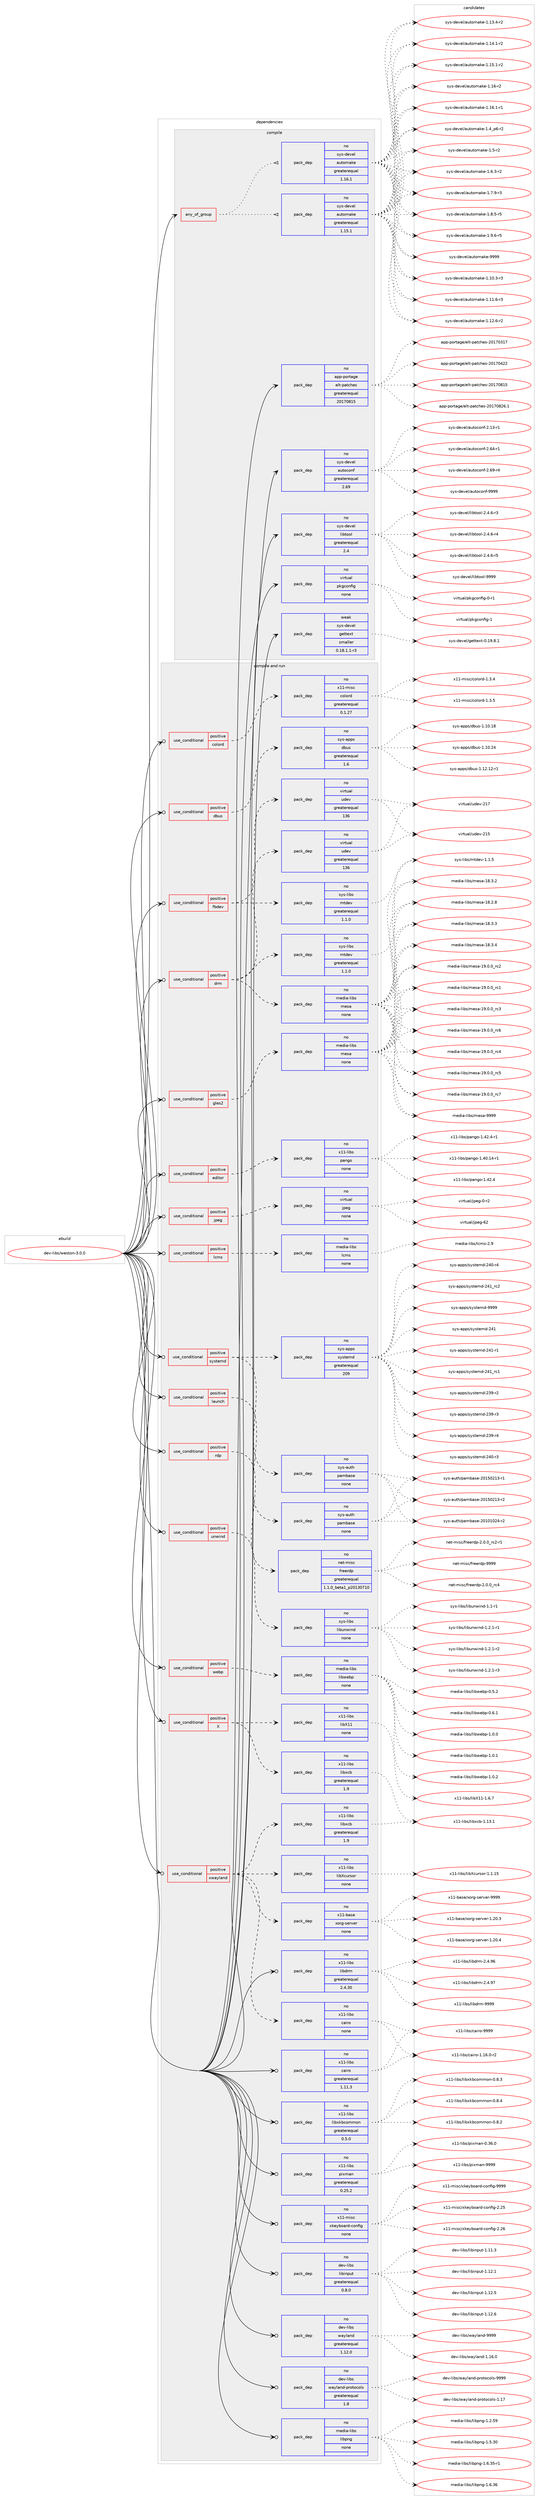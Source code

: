 digraph prolog {

# *************
# Graph options
# *************

newrank=true;
concentrate=true;
compound=true;
graph [rankdir=LR,fontname=Helvetica,fontsize=10,ranksep=1.5];#, ranksep=2.5, nodesep=0.2];
edge  [arrowhead=vee];
node  [fontname=Helvetica,fontsize=10];

# **********
# The ebuild
# **********

subgraph cluster_leftcol {
color=gray;
rank=same;
label=<<i>ebuild</i>>;
id [label="dev-libs/weston-3.0.0", color=red, width=4, href="../dev-libs/weston-3.0.0.svg"];
}

# ****************
# The dependencies
# ****************

subgraph cluster_midcol {
color=gray;
label=<<i>dependencies</i>>;
subgraph cluster_compile {
fillcolor="#eeeeee";
style=filled;
label=<<i>compile</i>>;
subgraph any22429 {
dependency1372504 [label=<<TABLE BORDER="0" CELLBORDER="1" CELLSPACING="0" CELLPADDING="4"><TR><TD CELLPADDING="10">any_of_group</TD></TR></TABLE>>, shape=none, color=red];subgraph pack982477 {
dependency1372505 [label=<<TABLE BORDER="0" CELLBORDER="1" CELLSPACING="0" CELLPADDING="4" WIDTH="220"><TR><TD ROWSPAN="6" CELLPADDING="30">pack_dep</TD></TR><TR><TD WIDTH="110">no</TD></TR><TR><TD>sys-devel</TD></TR><TR><TD>automake</TD></TR><TR><TD>greaterequal</TD></TR><TR><TD>1.16.1</TD></TR></TABLE>>, shape=none, color=blue];
}
dependency1372504:e -> dependency1372505:w [weight=20,style="dotted",arrowhead="oinv"];
subgraph pack982478 {
dependency1372506 [label=<<TABLE BORDER="0" CELLBORDER="1" CELLSPACING="0" CELLPADDING="4" WIDTH="220"><TR><TD ROWSPAN="6" CELLPADDING="30">pack_dep</TD></TR><TR><TD WIDTH="110">no</TD></TR><TR><TD>sys-devel</TD></TR><TR><TD>automake</TD></TR><TR><TD>greaterequal</TD></TR><TR><TD>1.15.1</TD></TR></TABLE>>, shape=none, color=blue];
}
dependency1372504:e -> dependency1372506:w [weight=20,style="dotted",arrowhead="oinv"];
}
id:e -> dependency1372504:w [weight=20,style="solid",arrowhead="vee"];
subgraph pack982479 {
dependency1372507 [label=<<TABLE BORDER="0" CELLBORDER="1" CELLSPACING="0" CELLPADDING="4" WIDTH="220"><TR><TD ROWSPAN="6" CELLPADDING="30">pack_dep</TD></TR><TR><TD WIDTH="110">no</TD></TR><TR><TD>app-portage</TD></TR><TR><TD>elt-patches</TD></TR><TR><TD>greaterequal</TD></TR><TR><TD>20170815</TD></TR></TABLE>>, shape=none, color=blue];
}
id:e -> dependency1372507:w [weight=20,style="solid",arrowhead="vee"];
subgraph pack982480 {
dependency1372508 [label=<<TABLE BORDER="0" CELLBORDER="1" CELLSPACING="0" CELLPADDING="4" WIDTH="220"><TR><TD ROWSPAN="6" CELLPADDING="30">pack_dep</TD></TR><TR><TD WIDTH="110">no</TD></TR><TR><TD>sys-devel</TD></TR><TR><TD>autoconf</TD></TR><TR><TD>greaterequal</TD></TR><TR><TD>2.69</TD></TR></TABLE>>, shape=none, color=blue];
}
id:e -> dependency1372508:w [weight=20,style="solid",arrowhead="vee"];
subgraph pack982481 {
dependency1372509 [label=<<TABLE BORDER="0" CELLBORDER="1" CELLSPACING="0" CELLPADDING="4" WIDTH="220"><TR><TD ROWSPAN="6" CELLPADDING="30">pack_dep</TD></TR><TR><TD WIDTH="110">no</TD></TR><TR><TD>sys-devel</TD></TR><TR><TD>libtool</TD></TR><TR><TD>greaterequal</TD></TR><TR><TD>2.4</TD></TR></TABLE>>, shape=none, color=blue];
}
id:e -> dependency1372509:w [weight=20,style="solid",arrowhead="vee"];
subgraph pack982482 {
dependency1372510 [label=<<TABLE BORDER="0" CELLBORDER="1" CELLSPACING="0" CELLPADDING="4" WIDTH="220"><TR><TD ROWSPAN="6" CELLPADDING="30">pack_dep</TD></TR><TR><TD WIDTH="110">no</TD></TR><TR><TD>virtual</TD></TR><TR><TD>pkgconfig</TD></TR><TR><TD>none</TD></TR><TR><TD></TD></TR></TABLE>>, shape=none, color=blue];
}
id:e -> dependency1372510:w [weight=20,style="solid",arrowhead="vee"];
subgraph pack982483 {
dependency1372511 [label=<<TABLE BORDER="0" CELLBORDER="1" CELLSPACING="0" CELLPADDING="4" WIDTH="220"><TR><TD ROWSPAN="6" CELLPADDING="30">pack_dep</TD></TR><TR><TD WIDTH="110">weak</TD></TR><TR><TD>sys-devel</TD></TR><TR><TD>gettext</TD></TR><TR><TD>smaller</TD></TR><TR><TD>0.18.1.1-r3</TD></TR></TABLE>>, shape=none, color=blue];
}
id:e -> dependency1372511:w [weight=20,style="solid",arrowhead="vee"];
}
subgraph cluster_compileandrun {
fillcolor="#eeeeee";
style=filled;
label=<<i>compile and run</i>>;
subgraph cond367034 {
dependency1372512 [label=<<TABLE BORDER="0" CELLBORDER="1" CELLSPACING="0" CELLPADDING="4"><TR><TD ROWSPAN="3" CELLPADDING="10">use_conditional</TD></TR><TR><TD>positive</TD></TR><TR><TD>X</TD></TR></TABLE>>, shape=none, color=red];
subgraph pack982484 {
dependency1372513 [label=<<TABLE BORDER="0" CELLBORDER="1" CELLSPACING="0" CELLPADDING="4" WIDTH="220"><TR><TD ROWSPAN="6" CELLPADDING="30">pack_dep</TD></TR><TR><TD WIDTH="110">no</TD></TR><TR><TD>x11-libs</TD></TR><TR><TD>libxcb</TD></TR><TR><TD>greaterequal</TD></TR><TR><TD>1.9</TD></TR></TABLE>>, shape=none, color=blue];
}
dependency1372512:e -> dependency1372513:w [weight=20,style="dashed",arrowhead="vee"];
subgraph pack982485 {
dependency1372514 [label=<<TABLE BORDER="0" CELLBORDER="1" CELLSPACING="0" CELLPADDING="4" WIDTH="220"><TR><TD ROWSPAN="6" CELLPADDING="30">pack_dep</TD></TR><TR><TD WIDTH="110">no</TD></TR><TR><TD>x11-libs</TD></TR><TR><TD>libX11</TD></TR><TR><TD>none</TD></TR><TR><TD></TD></TR></TABLE>>, shape=none, color=blue];
}
dependency1372512:e -> dependency1372514:w [weight=20,style="dashed",arrowhead="vee"];
}
id:e -> dependency1372512:w [weight=20,style="solid",arrowhead="odotvee"];
subgraph cond367035 {
dependency1372515 [label=<<TABLE BORDER="0" CELLBORDER="1" CELLSPACING="0" CELLPADDING="4"><TR><TD ROWSPAN="3" CELLPADDING="10">use_conditional</TD></TR><TR><TD>positive</TD></TR><TR><TD>colord</TD></TR></TABLE>>, shape=none, color=red];
subgraph pack982486 {
dependency1372516 [label=<<TABLE BORDER="0" CELLBORDER="1" CELLSPACING="0" CELLPADDING="4" WIDTH="220"><TR><TD ROWSPAN="6" CELLPADDING="30">pack_dep</TD></TR><TR><TD WIDTH="110">no</TD></TR><TR><TD>x11-misc</TD></TR><TR><TD>colord</TD></TR><TR><TD>greaterequal</TD></TR><TR><TD>0.1.27</TD></TR></TABLE>>, shape=none, color=blue];
}
dependency1372515:e -> dependency1372516:w [weight=20,style="dashed",arrowhead="vee"];
}
id:e -> dependency1372515:w [weight=20,style="solid",arrowhead="odotvee"];
subgraph cond367036 {
dependency1372517 [label=<<TABLE BORDER="0" CELLBORDER="1" CELLSPACING="0" CELLPADDING="4"><TR><TD ROWSPAN="3" CELLPADDING="10">use_conditional</TD></TR><TR><TD>positive</TD></TR><TR><TD>dbus</TD></TR></TABLE>>, shape=none, color=red];
subgraph pack982487 {
dependency1372518 [label=<<TABLE BORDER="0" CELLBORDER="1" CELLSPACING="0" CELLPADDING="4" WIDTH="220"><TR><TD ROWSPAN="6" CELLPADDING="30">pack_dep</TD></TR><TR><TD WIDTH="110">no</TD></TR><TR><TD>sys-apps</TD></TR><TR><TD>dbus</TD></TR><TR><TD>greaterequal</TD></TR><TR><TD>1.6</TD></TR></TABLE>>, shape=none, color=blue];
}
dependency1372517:e -> dependency1372518:w [weight=20,style="dashed",arrowhead="vee"];
}
id:e -> dependency1372517:w [weight=20,style="solid",arrowhead="odotvee"];
subgraph cond367037 {
dependency1372519 [label=<<TABLE BORDER="0" CELLBORDER="1" CELLSPACING="0" CELLPADDING="4"><TR><TD ROWSPAN="3" CELLPADDING="10">use_conditional</TD></TR><TR><TD>positive</TD></TR><TR><TD>drm</TD></TR></TABLE>>, shape=none, color=red];
subgraph pack982488 {
dependency1372520 [label=<<TABLE BORDER="0" CELLBORDER="1" CELLSPACING="0" CELLPADDING="4" WIDTH="220"><TR><TD ROWSPAN="6" CELLPADDING="30">pack_dep</TD></TR><TR><TD WIDTH="110">no</TD></TR><TR><TD>media-libs</TD></TR><TR><TD>mesa</TD></TR><TR><TD>none</TD></TR><TR><TD></TD></TR></TABLE>>, shape=none, color=blue];
}
dependency1372519:e -> dependency1372520:w [weight=20,style="dashed",arrowhead="vee"];
subgraph pack982489 {
dependency1372521 [label=<<TABLE BORDER="0" CELLBORDER="1" CELLSPACING="0" CELLPADDING="4" WIDTH="220"><TR><TD ROWSPAN="6" CELLPADDING="30">pack_dep</TD></TR><TR><TD WIDTH="110">no</TD></TR><TR><TD>sys-libs</TD></TR><TR><TD>mtdev</TD></TR><TR><TD>greaterequal</TD></TR><TR><TD>1.1.0</TD></TR></TABLE>>, shape=none, color=blue];
}
dependency1372519:e -> dependency1372521:w [weight=20,style="dashed",arrowhead="vee"];
subgraph pack982490 {
dependency1372522 [label=<<TABLE BORDER="0" CELLBORDER="1" CELLSPACING="0" CELLPADDING="4" WIDTH="220"><TR><TD ROWSPAN="6" CELLPADDING="30">pack_dep</TD></TR><TR><TD WIDTH="110">no</TD></TR><TR><TD>virtual</TD></TR><TR><TD>udev</TD></TR><TR><TD>greaterequal</TD></TR><TR><TD>136</TD></TR></TABLE>>, shape=none, color=blue];
}
dependency1372519:e -> dependency1372522:w [weight=20,style="dashed",arrowhead="vee"];
}
id:e -> dependency1372519:w [weight=20,style="solid",arrowhead="odotvee"];
subgraph cond367038 {
dependency1372523 [label=<<TABLE BORDER="0" CELLBORDER="1" CELLSPACING="0" CELLPADDING="4"><TR><TD ROWSPAN="3" CELLPADDING="10">use_conditional</TD></TR><TR><TD>positive</TD></TR><TR><TD>editor</TD></TR></TABLE>>, shape=none, color=red];
subgraph pack982491 {
dependency1372524 [label=<<TABLE BORDER="0" CELLBORDER="1" CELLSPACING="0" CELLPADDING="4" WIDTH="220"><TR><TD ROWSPAN="6" CELLPADDING="30">pack_dep</TD></TR><TR><TD WIDTH="110">no</TD></TR><TR><TD>x11-libs</TD></TR><TR><TD>pango</TD></TR><TR><TD>none</TD></TR><TR><TD></TD></TR></TABLE>>, shape=none, color=blue];
}
dependency1372523:e -> dependency1372524:w [weight=20,style="dashed",arrowhead="vee"];
}
id:e -> dependency1372523:w [weight=20,style="solid",arrowhead="odotvee"];
subgraph cond367039 {
dependency1372525 [label=<<TABLE BORDER="0" CELLBORDER="1" CELLSPACING="0" CELLPADDING="4"><TR><TD ROWSPAN="3" CELLPADDING="10">use_conditional</TD></TR><TR><TD>positive</TD></TR><TR><TD>fbdev</TD></TR></TABLE>>, shape=none, color=red];
subgraph pack982492 {
dependency1372526 [label=<<TABLE BORDER="0" CELLBORDER="1" CELLSPACING="0" CELLPADDING="4" WIDTH="220"><TR><TD ROWSPAN="6" CELLPADDING="30">pack_dep</TD></TR><TR><TD WIDTH="110">no</TD></TR><TR><TD>sys-libs</TD></TR><TR><TD>mtdev</TD></TR><TR><TD>greaterequal</TD></TR><TR><TD>1.1.0</TD></TR></TABLE>>, shape=none, color=blue];
}
dependency1372525:e -> dependency1372526:w [weight=20,style="dashed",arrowhead="vee"];
subgraph pack982493 {
dependency1372527 [label=<<TABLE BORDER="0" CELLBORDER="1" CELLSPACING="0" CELLPADDING="4" WIDTH="220"><TR><TD ROWSPAN="6" CELLPADDING="30">pack_dep</TD></TR><TR><TD WIDTH="110">no</TD></TR><TR><TD>virtual</TD></TR><TR><TD>udev</TD></TR><TR><TD>greaterequal</TD></TR><TR><TD>136</TD></TR></TABLE>>, shape=none, color=blue];
}
dependency1372525:e -> dependency1372527:w [weight=20,style="dashed",arrowhead="vee"];
}
id:e -> dependency1372525:w [weight=20,style="solid",arrowhead="odotvee"];
subgraph cond367040 {
dependency1372528 [label=<<TABLE BORDER="0" CELLBORDER="1" CELLSPACING="0" CELLPADDING="4"><TR><TD ROWSPAN="3" CELLPADDING="10">use_conditional</TD></TR><TR><TD>positive</TD></TR><TR><TD>gles2</TD></TR></TABLE>>, shape=none, color=red];
subgraph pack982494 {
dependency1372529 [label=<<TABLE BORDER="0" CELLBORDER="1" CELLSPACING="0" CELLPADDING="4" WIDTH="220"><TR><TD ROWSPAN="6" CELLPADDING="30">pack_dep</TD></TR><TR><TD WIDTH="110">no</TD></TR><TR><TD>media-libs</TD></TR><TR><TD>mesa</TD></TR><TR><TD>none</TD></TR><TR><TD></TD></TR></TABLE>>, shape=none, color=blue];
}
dependency1372528:e -> dependency1372529:w [weight=20,style="dashed",arrowhead="vee"];
}
id:e -> dependency1372528:w [weight=20,style="solid",arrowhead="odotvee"];
subgraph cond367041 {
dependency1372530 [label=<<TABLE BORDER="0" CELLBORDER="1" CELLSPACING="0" CELLPADDING="4"><TR><TD ROWSPAN="3" CELLPADDING="10">use_conditional</TD></TR><TR><TD>positive</TD></TR><TR><TD>jpeg</TD></TR></TABLE>>, shape=none, color=red];
subgraph pack982495 {
dependency1372531 [label=<<TABLE BORDER="0" CELLBORDER="1" CELLSPACING="0" CELLPADDING="4" WIDTH="220"><TR><TD ROWSPAN="6" CELLPADDING="30">pack_dep</TD></TR><TR><TD WIDTH="110">no</TD></TR><TR><TD>virtual</TD></TR><TR><TD>jpeg</TD></TR><TR><TD>none</TD></TR><TR><TD></TD></TR></TABLE>>, shape=none, color=blue];
}
dependency1372530:e -> dependency1372531:w [weight=20,style="dashed",arrowhead="vee"];
}
id:e -> dependency1372530:w [weight=20,style="solid",arrowhead="odotvee"];
subgraph cond367042 {
dependency1372532 [label=<<TABLE BORDER="0" CELLBORDER="1" CELLSPACING="0" CELLPADDING="4"><TR><TD ROWSPAN="3" CELLPADDING="10">use_conditional</TD></TR><TR><TD>positive</TD></TR><TR><TD>launch</TD></TR></TABLE>>, shape=none, color=red];
subgraph pack982496 {
dependency1372533 [label=<<TABLE BORDER="0" CELLBORDER="1" CELLSPACING="0" CELLPADDING="4" WIDTH="220"><TR><TD ROWSPAN="6" CELLPADDING="30">pack_dep</TD></TR><TR><TD WIDTH="110">no</TD></TR><TR><TD>sys-auth</TD></TR><TR><TD>pambase</TD></TR><TR><TD>none</TD></TR><TR><TD></TD></TR></TABLE>>, shape=none, color=blue];
}
dependency1372532:e -> dependency1372533:w [weight=20,style="dashed",arrowhead="vee"];
}
id:e -> dependency1372532:w [weight=20,style="solid",arrowhead="odotvee"];
subgraph cond367043 {
dependency1372534 [label=<<TABLE BORDER="0" CELLBORDER="1" CELLSPACING="0" CELLPADDING="4"><TR><TD ROWSPAN="3" CELLPADDING="10">use_conditional</TD></TR><TR><TD>positive</TD></TR><TR><TD>lcms</TD></TR></TABLE>>, shape=none, color=red];
subgraph pack982497 {
dependency1372535 [label=<<TABLE BORDER="0" CELLBORDER="1" CELLSPACING="0" CELLPADDING="4" WIDTH="220"><TR><TD ROWSPAN="6" CELLPADDING="30">pack_dep</TD></TR><TR><TD WIDTH="110">no</TD></TR><TR><TD>media-libs</TD></TR><TR><TD>lcms</TD></TR><TR><TD>none</TD></TR><TR><TD></TD></TR></TABLE>>, shape=none, color=blue];
}
dependency1372534:e -> dependency1372535:w [weight=20,style="dashed",arrowhead="vee"];
}
id:e -> dependency1372534:w [weight=20,style="solid",arrowhead="odotvee"];
subgraph cond367044 {
dependency1372536 [label=<<TABLE BORDER="0" CELLBORDER="1" CELLSPACING="0" CELLPADDING="4"><TR><TD ROWSPAN="3" CELLPADDING="10">use_conditional</TD></TR><TR><TD>positive</TD></TR><TR><TD>rdp</TD></TR></TABLE>>, shape=none, color=red];
subgraph pack982498 {
dependency1372537 [label=<<TABLE BORDER="0" CELLBORDER="1" CELLSPACING="0" CELLPADDING="4" WIDTH="220"><TR><TD ROWSPAN="6" CELLPADDING="30">pack_dep</TD></TR><TR><TD WIDTH="110">no</TD></TR><TR><TD>net-misc</TD></TR><TR><TD>freerdp</TD></TR><TR><TD>greaterequal</TD></TR><TR><TD>1.1.0_beta1_p20130710</TD></TR></TABLE>>, shape=none, color=blue];
}
dependency1372536:e -> dependency1372537:w [weight=20,style="dashed",arrowhead="vee"];
}
id:e -> dependency1372536:w [weight=20,style="solid",arrowhead="odotvee"];
subgraph cond367045 {
dependency1372538 [label=<<TABLE BORDER="0" CELLBORDER="1" CELLSPACING="0" CELLPADDING="4"><TR><TD ROWSPAN="3" CELLPADDING="10">use_conditional</TD></TR><TR><TD>positive</TD></TR><TR><TD>systemd</TD></TR></TABLE>>, shape=none, color=red];
subgraph pack982499 {
dependency1372539 [label=<<TABLE BORDER="0" CELLBORDER="1" CELLSPACING="0" CELLPADDING="4" WIDTH="220"><TR><TD ROWSPAN="6" CELLPADDING="30">pack_dep</TD></TR><TR><TD WIDTH="110">no</TD></TR><TR><TD>sys-auth</TD></TR><TR><TD>pambase</TD></TR><TR><TD>none</TD></TR><TR><TD></TD></TR></TABLE>>, shape=none, color=blue];
}
dependency1372538:e -> dependency1372539:w [weight=20,style="dashed",arrowhead="vee"];
subgraph pack982500 {
dependency1372540 [label=<<TABLE BORDER="0" CELLBORDER="1" CELLSPACING="0" CELLPADDING="4" WIDTH="220"><TR><TD ROWSPAN="6" CELLPADDING="30">pack_dep</TD></TR><TR><TD WIDTH="110">no</TD></TR><TR><TD>sys-apps</TD></TR><TR><TD>systemd</TD></TR><TR><TD>greaterequal</TD></TR><TR><TD>209</TD></TR></TABLE>>, shape=none, color=blue];
}
dependency1372538:e -> dependency1372540:w [weight=20,style="dashed",arrowhead="vee"];
}
id:e -> dependency1372538:w [weight=20,style="solid",arrowhead="odotvee"];
subgraph cond367046 {
dependency1372541 [label=<<TABLE BORDER="0" CELLBORDER="1" CELLSPACING="0" CELLPADDING="4"><TR><TD ROWSPAN="3" CELLPADDING="10">use_conditional</TD></TR><TR><TD>positive</TD></TR><TR><TD>unwind</TD></TR></TABLE>>, shape=none, color=red];
subgraph pack982501 {
dependency1372542 [label=<<TABLE BORDER="0" CELLBORDER="1" CELLSPACING="0" CELLPADDING="4" WIDTH="220"><TR><TD ROWSPAN="6" CELLPADDING="30">pack_dep</TD></TR><TR><TD WIDTH="110">no</TD></TR><TR><TD>sys-libs</TD></TR><TR><TD>libunwind</TD></TR><TR><TD>none</TD></TR><TR><TD></TD></TR></TABLE>>, shape=none, color=blue];
}
dependency1372541:e -> dependency1372542:w [weight=20,style="dashed",arrowhead="vee"];
}
id:e -> dependency1372541:w [weight=20,style="solid",arrowhead="odotvee"];
subgraph cond367047 {
dependency1372543 [label=<<TABLE BORDER="0" CELLBORDER="1" CELLSPACING="0" CELLPADDING="4"><TR><TD ROWSPAN="3" CELLPADDING="10">use_conditional</TD></TR><TR><TD>positive</TD></TR><TR><TD>webp</TD></TR></TABLE>>, shape=none, color=red];
subgraph pack982502 {
dependency1372544 [label=<<TABLE BORDER="0" CELLBORDER="1" CELLSPACING="0" CELLPADDING="4" WIDTH="220"><TR><TD ROWSPAN="6" CELLPADDING="30">pack_dep</TD></TR><TR><TD WIDTH="110">no</TD></TR><TR><TD>media-libs</TD></TR><TR><TD>libwebp</TD></TR><TR><TD>none</TD></TR><TR><TD></TD></TR></TABLE>>, shape=none, color=blue];
}
dependency1372543:e -> dependency1372544:w [weight=20,style="dashed",arrowhead="vee"];
}
id:e -> dependency1372543:w [weight=20,style="solid",arrowhead="odotvee"];
subgraph cond367048 {
dependency1372545 [label=<<TABLE BORDER="0" CELLBORDER="1" CELLSPACING="0" CELLPADDING="4"><TR><TD ROWSPAN="3" CELLPADDING="10">use_conditional</TD></TR><TR><TD>positive</TD></TR><TR><TD>xwayland</TD></TR></TABLE>>, shape=none, color=red];
subgraph pack982503 {
dependency1372546 [label=<<TABLE BORDER="0" CELLBORDER="1" CELLSPACING="0" CELLPADDING="4" WIDTH="220"><TR><TD ROWSPAN="6" CELLPADDING="30">pack_dep</TD></TR><TR><TD WIDTH="110">no</TD></TR><TR><TD>x11-base</TD></TR><TR><TD>xorg-server</TD></TR><TR><TD>none</TD></TR><TR><TD></TD></TR></TABLE>>, shape=none, color=blue];
}
dependency1372545:e -> dependency1372546:w [weight=20,style="dashed",arrowhead="vee"];
subgraph pack982504 {
dependency1372547 [label=<<TABLE BORDER="0" CELLBORDER="1" CELLSPACING="0" CELLPADDING="4" WIDTH="220"><TR><TD ROWSPAN="6" CELLPADDING="30">pack_dep</TD></TR><TR><TD WIDTH="110">no</TD></TR><TR><TD>x11-libs</TD></TR><TR><TD>cairo</TD></TR><TR><TD>none</TD></TR><TR><TD></TD></TR></TABLE>>, shape=none, color=blue];
}
dependency1372545:e -> dependency1372547:w [weight=20,style="dashed",arrowhead="vee"];
subgraph pack982505 {
dependency1372548 [label=<<TABLE BORDER="0" CELLBORDER="1" CELLSPACING="0" CELLPADDING="4" WIDTH="220"><TR><TD ROWSPAN="6" CELLPADDING="30">pack_dep</TD></TR><TR><TD WIDTH="110">no</TD></TR><TR><TD>x11-libs</TD></TR><TR><TD>libxcb</TD></TR><TR><TD>greaterequal</TD></TR><TR><TD>1.9</TD></TR></TABLE>>, shape=none, color=blue];
}
dependency1372545:e -> dependency1372548:w [weight=20,style="dashed",arrowhead="vee"];
subgraph pack982506 {
dependency1372549 [label=<<TABLE BORDER="0" CELLBORDER="1" CELLSPACING="0" CELLPADDING="4" WIDTH="220"><TR><TD ROWSPAN="6" CELLPADDING="30">pack_dep</TD></TR><TR><TD WIDTH="110">no</TD></TR><TR><TD>x11-libs</TD></TR><TR><TD>libXcursor</TD></TR><TR><TD>none</TD></TR><TR><TD></TD></TR></TABLE>>, shape=none, color=blue];
}
dependency1372545:e -> dependency1372549:w [weight=20,style="dashed",arrowhead="vee"];
}
id:e -> dependency1372545:w [weight=20,style="solid",arrowhead="odotvee"];
subgraph pack982507 {
dependency1372550 [label=<<TABLE BORDER="0" CELLBORDER="1" CELLSPACING="0" CELLPADDING="4" WIDTH="220"><TR><TD ROWSPAN="6" CELLPADDING="30">pack_dep</TD></TR><TR><TD WIDTH="110">no</TD></TR><TR><TD>dev-libs</TD></TR><TR><TD>libinput</TD></TR><TR><TD>greaterequal</TD></TR><TR><TD>0.8.0</TD></TR></TABLE>>, shape=none, color=blue];
}
id:e -> dependency1372550:w [weight=20,style="solid",arrowhead="odotvee"];
subgraph pack982508 {
dependency1372551 [label=<<TABLE BORDER="0" CELLBORDER="1" CELLSPACING="0" CELLPADDING="4" WIDTH="220"><TR><TD ROWSPAN="6" CELLPADDING="30">pack_dep</TD></TR><TR><TD WIDTH="110">no</TD></TR><TR><TD>dev-libs</TD></TR><TR><TD>wayland</TD></TR><TR><TD>greaterequal</TD></TR><TR><TD>1.12.0</TD></TR></TABLE>>, shape=none, color=blue];
}
id:e -> dependency1372551:w [weight=20,style="solid",arrowhead="odotvee"];
subgraph pack982509 {
dependency1372552 [label=<<TABLE BORDER="0" CELLBORDER="1" CELLSPACING="0" CELLPADDING="4" WIDTH="220"><TR><TD ROWSPAN="6" CELLPADDING="30">pack_dep</TD></TR><TR><TD WIDTH="110">no</TD></TR><TR><TD>dev-libs</TD></TR><TR><TD>wayland-protocols</TD></TR><TR><TD>greaterequal</TD></TR><TR><TD>1.8</TD></TR></TABLE>>, shape=none, color=blue];
}
id:e -> dependency1372552:w [weight=20,style="solid",arrowhead="odotvee"];
subgraph pack982510 {
dependency1372553 [label=<<TABLE BORDER="0" CELLBORDER="1" CELLSPACING="0" CELLPADDING="4" WIDTH="220"><TR><TD ROWSPAN="6" CELLPADDING="30">pack_dep</TD></TR><TR><TD WIDTH="110">no</TD></TR><TR><TD>media-libs</TD></TR><TR><TD>libpng</TD></TR><TR><TD>none</TD></TR><TR><TD></TD></TR></TABLE>>, shape=none, color=blue];
}
id:e -> dependency1372553:w [weight=20,style="solid",arrowhead="odotvee"];
subgraph pack982511 {
dependency1372554 [label=<<TABLE BORDER="0" CELLBORDER="1" CELLSPACING="0" CELLPADDING="4" WIDTH="220"><TR><TD ROWSPAN="6" CELLPADDING="30">pack_dep</TD></TR><TR><TD WIDTH="110">no</TD></TR><TR><TD>x11-libs</TD></TR><TR><TD>cairo</TD></TR><TR><TD>greaterequal</TD></TR><TR><TD>1.11.3</TD></TR></TABLE>>, shape=none, color=blue];
}
id:e -> dependency1372554:w [weight=20,style="solid",arrowhead="odotvee"];
subgraph pack982512 {
dependency1372555 [label=<<TABLE BORDER="0" CELLBORDER="1" CELLSPACING="0" CELLPADDING="4" WIDTH="220"><TR><TD ROWSPAN="6" CELLPADDING="30">pack_dep</TD></TR><TR><TD WIDTH="110">no</TD></TR><TR><TD>x11-libs</TD></TR><TR><TD>libdrm</TD></TR><TR><TD>greaterequal</TD></TR><TR><TD>2.4.30</TD></TR></TABLE>>, shape=none, color=blue];
}
id:e -> dependency1372555:w [weight=20,style="solid",arrowhead="odotvee"];
subgraph pack982513 {
dependency1372556 [label=<<TABLE BORDER="0" CELLBORDER="1" CELLSPACING="0" CELLPADDING="4" WIDTH="220"><TR><TD ROWSPAN="6" CELLPADDING="30">pack_dep</TD></TR><TR><TD WIDTH="110">no</TD></TR><TR><TD>x11-libs</TD></TR><TR><TD>libxkbcommon</TD></TR><TR><TD>greaterequal</TD></TR><TR><TD>0.5.0</TD></TR></TABLE>>, shape=none, color=blue];
}
id:e -> dependency1372556:w [weight=20,style="solid",arrowhead="odotvee"];
subgraph pack982514 {
dependency1372557 [label=<<TABLE BORDER="0" CELLBORDER="1" CELLSPACING="0" CELLPADDING="4" WIDTH="220"><TR><TD ROWSPAN="6" CELLPADDING="30">pack_dep</TD></TR><TR><TD WIDTH="110">no</TD></TR><TR><TD>x11-libs</TD></TR><TR><TD>pixman</TD></TR><TR><TD>greaterequal</TD></TR><TR><TD>0.25.2</TD></TR></TABLE>>, shape=none, color=blue];
}
id:e -> dependency1372557:w [weight=20,style="solid",arrowhead="odotvee"];
subgraph pack982515 {
dependency1372558 [label=<<TABLE BORDER="0" CELLBORDER="1" CELLSPACING="0" CELLPADDING="4" WIDTH="220"><TR><TD ROWSPAN="6" CELLPADDING="30">pack_dep</TD></TR><TR><TD WIDTH="110">no</TD></TR><TR><TD>x11-misc</TD></TR><TR><TD>xkeyboard-config</TD></TR><TR><TD>none</TD></TR><TR><TD></TD></TR></TABLE>>, shape=none, color=blue];
}
id:e -> dependency1372558:w [weight=20,style="solid",arrowhead="odotvee"];
}
subgraph cluster_run {
fillcolor="#eeeeee";
style=filled;
label=<<i>run</i>>;
}
}

# **************
# The candidates
# **************

subgraph cluster_choices {
rank=same;
color=gray;
label=<<i>candidates</i>>;

subgraph choice982477 {
color=black;
nodesep=1;
choice11512111545100101118101108479711711611110997107101454946494846514511451 [label="sys-devel/automake-1.10.3-r3", color=red, width=4,href="../sys-devel/automake-1.10.3-r3.svg"];
choice11512111545100101118101108479711711611110997107101454946494946544511451 [label="sys-devel/automake-1.11.6-r3", color=red, width=4,href="../sys-devel/automake-1.11.6-r3.svg"];
choice11512111545100101118101108479711711611110997107101454946495046544511450 [label="sys-devel/automake-1.12.6-r2", color=red, width=4,href="../sys-devel/automake-1.12.6-r2.svg"];
choice11512111545100101118101108479711711611110997107101454946495146524511450 [label="sys-devel/automake-1.13.4-r2", color=red, width=4,href="../sys-devel/automake-1.13.4-r2.svg"];
choice11512111545100101118101108479711711611110997107101454946495246494511450 [label="sys-devel/automake-1.14.1-r2", color=red, width=4,href="../sys-devel/automake-1.14.1-r2.svg"];
choice11512111545100101118101108479711711611110997107101454946495346494511450 [label="sys-devel/automake-1.15.1-r2", color=red, width=4,href="../sys-devel/automake-1.15.1-r2.svg"];
choice1151211154510010111810110847971171161111099710710145494649544511450 [label="sys-devel/automake-1.16-r2", color=red, width=4,href="../sys-devel/automake-1.16-r2.svg"];
choice11512111545100101118101108479711711611110997107101454946495446494511449 [label="sys-devel/automake-1.16.1-r1", color=red, width=4,href="../sys-devel/automake-1.16.1-r1.svg"];
choice115121115451001011181011084797117116111109971071014549465295112544511450 [label="sys-devel/automake-1.4_p6-r2", color=red, width=4,href="../sys-devel/automake-1.4_p6-r2.svg"];
choice11512111545100101118101108479711711611110997107101454946534511450 [label="sys-devel/automake-1.5-r2", color=red, width=4,href="../sys-devel/automake-1.5-r2.svg"];
choice115121115451001011181011084797117116111109971071014549465446514511450 [label="sys-devel/automake-1.6.3-r2", color=red, width=4,href="../sys-devel/automake-1.6.3-r2.svg"];
choice115121115451001011181011084797117116111109971071014549465546574511451 [label="sys-devel/automake-1.7.9-r3", color=red, width=4,href="../sys-devel/automake-1.7.9-r3.svg"];
choice115121115451001011181011084797117116111109971071014549465646534511453 [label="sys-devel/automake-1.8.5-r5", color=red, width=4,href="../sys-devel/automake-1.8.5-r5.svg"];
choice115121115451001011181011084797117116111109971071014549465746544511453 [label="sys-devel/automake-1.9.6-r5", color=red, width=4,href="../sys-devel/automake-1.9.6-r5.svg"];
choice115121115451001011181011084797117116111109971071014557575757 [label="sys-devel/automake-9999", color=red, width=4,href="../sys-devel/automake-9999.svg"];
dependency1372505:e -> choice11512111545100101118101108479711711611110997107101454946494846514511451:w [style=dotted,weight="100"];
dependency1372505:e -> choice11512111545100101118101108479711711611110997107101454946494946544511451:w [style=dotted,weight="100"];
dependency1372505:e -> choice11512111545100101118101108479711711611110997107101454946495046544511450:w [style=dotted,weight="100"];
dependency1372505:e -> choice11512111545100101118101108479711711611110997107101454946495146524511450:w [style=dotted,weight="100"];
dependency1372505:e -> choice11512111545100101118101108479711711611110997107101454946495246494511450:w [style=dotted,weight="100"];
dependency1372505:e -> choice11512111545100101118101108479711711611110997107101454946495346494511450:w [style=dotted,weight="100"];
dependency1372505:e -> choice1151211154510010111810110847971171161111099710710145494649544511450:w [style=dotted,weight="100"];
dependency1372505:e -> choice11512111545100101118101108479711711611110997107101454946495446494511449:w [style=dotted,weight="100"];
dependency1372505:e -> choice115121115451001011181011084797117116111109971071014549465295112544511450:w [style=dotted,weight="100"];
dependency1372505:e -> choice11512111545100101118101108479711711611110997107101454946534511450:w [style=dotted,weight="100"];
dependency1372505:e -> choice115121115451001011181011084797117116111109971071014549465446514511450:w [style=dotted,weight="100"];
dependency1372505:e -> choice115121115451001011181011084797117116111109971071014549465546574511451:w [style=dotted,weight="100"];
dependency1372505:e -> choice115121115451001011181011084797117116111109971071014549465646534511453:w [style=dotted,weight="100"];
dependency1372505:e -> choice115121115451001011181011084797117116111109971071014549465746544511453:w [style=dotted,weight="100"];
dependency1372505:e -> choice115121115451001011181011084797117116111109971071014557575757:w [style=dotted,weight="100"];
}
subgraph choice982478 {
color=black;
nodesep=1;
choice11512111545100101118101108479711711611110997107101454946494846514511451 [label="sys-devel/automake-1.10.3-r3", color=red, width=4,href="../sys-devel/automake-1.10.3-r3.svg"];
choice11512111545100101118101108479711711611110997107101454946494946544511451 [label="sys-devel/automake-1.11.6-r3", color=red, width=4,href="../sys-devel/automake-1.11.6-r3.svg"];
choice11512111545100101118101108479711711611110997107101454946495046544511450 [label="sys-devel/automake-1.12.6-r2", color=red, width=4,href="../sys-devel/automake-1.12.6-r2.svg"];
choice11512111545100101118101108479711711611110997107101454946495146524511450 [label="sys-devel/automake-1.13.4-r2", color=red, width=4,href="../sys-devel/automake-1.13.4-r2.svg"];
choice11512111545100101118101108479711711611110997107101454946495246494511450 [label="sys-devel/automake-1.14.1-r2", color=red, width=4,href="../sys-devel/automake-1.14.1-r2.svg"];
choice11512111545100101118101108479711711611110997107101454946495346494511450 [label="sys-devel/automake-1.15.1-r2", color=red, width=4,href="../sys-devel/automake-1.15.1-r2.svg"];
choice1151211154510010111810110847971171161111099710710145494649544511450 [label="sys-devel/automake-1.16-r2", color=red, width=4,href="../sys-devel/automake-1.16-r2.svg"];
choice11512111545100101118101108479711711611110997107101454946495446494511449 [label="sys-devel/automake-1.16.1-r1", color=red, width=4,href="../sys-devel/automake-1.16.1-r1.svg"];
choice115121115451001011181011084797117116111109971071014549465295112544511450 [label="sys-devel/automake-1.4_p6-r2", color=red, width=4,href="../sys-devel/automake-1.4_p6-r2.svg"];
choice11512111545100101118101108479711711611110997107101454946534511450 [label="sys-devel/automake-1.5-r2", color=red, width=4,href="../sys-devel/automake-1.5-r2.svg"];
choice115121115451001011181011084797117116111109971071014549465446514511450 [label="sys-devel/automake-1.6.3-r2", color=red, width=4,href="../sys-devel/automake-1.6.3-r2.svg"];
choice115121115451001011181011084797117116111109971071014549465546574511451 [label="sys-devel/automake-1.7.9-r3", color=red, width=4,href="../sys-devel/automake-1.7.9-r3.svg"];
choice115121115451001011181011084797117116111109971071014549465646534511453 [label="sys-devel/automake-1.8.5-r5", color=red, width=4,href="../sys-devel/automake-1.8.5-r5.svg"];
choice115121115451001011181011084797117116111109971071014549465746544511453 [label="sys-devel/automake-1.9.6-r5", color=red, width=4,href="../sys-devel/automake-1.9.6-r5.svg"];
choice115121115451001011181011084797117116111109971071014557575757 [label="sys-devel/automake-9999", color=red, width=4,href="../sys-devel/automake-9999.svg"];
dependency1372506:e -> choice11512111545100101118101108479711711611110997107101454946494846514511451:w [style=dotted,weight="100"];
dependency1372506:e -> choice11512111545100101118101108479711711611110997107101454946494946544511451:w [style=dotted,weight="100"];
dependency1372506:e -> choice11512111545100101118101108479711711611110997107101454946495046544511450:w [style=dotted,weight="100"];
dependency1372506:e -> choice11512111545100101118101108479711711611110997107101454946495146524511450:w [style=dotted,weight="100"];
dependency1372506:e -> choice11512111545100101118101108479711711611110997107101454946495246494511450:w [style=dotted,weight="100"];
dependency1372506:e -> choice11512111545100101118101108479711711611110997107101454946495346494511450:w [style=dotted,weight="100"];
dependency1372506:e -> choice1151211154510010111810110847971171161111099710710145494649544511450:w [style=dotted,weight="100"];
dependency1372506:e -> choice11512111545100101118101108479711711611110997107101454946495446494511449:w [style=dotted,weight="100"];
dependency1372506:e -> choice115121115451001011181011084797117116111109971071014549465295112544511450:w [style=dotted,weight="100"];
dependency1372506:e -> choice11512111545100101118101108479711711611110997107101454946534511450:w [style=dotted,weight="100"];
dependency1372506:e -> choice115121115451001011181011084797117116111109971071014549465446514511450:w [style=dotted,weight="100"];
dependency1372506:e -> choice115121115451001011181011084797117116111109971071014549465546574511451:w [style=dotted,weight="100"];
dependency1372506:e -> choice115121115451001011181011084797117116111109971071014549465646534511453:w [style=dotted,weight="100"];
dependency1372506:e -> choice115121115451001011181011084797117116111109971071014549465746544511453:w [style=dotted,weight="100"];
dependency1372506:e -> choice115121115451001011181011084797117116111109971071014557575757:w [style=dotted,weight="100"];
}
subgraph choice982479 {
color=black;
nodesep=1;
choice97112112451121111141169710310147101108116451129711699104101115455048495548514955 [label="app-portage/elt-patches-20170317", color=red, width=4,href="../app-portage/elt-patches-20170317.svg"];
choice97112112451121111141169710310147101108116451129711699104101115455048495548525050 [label="app-portage/elt-patches-20170422", color=red, width=4,href="../app-portage/elt-patches-20170422.svg"];
choice97112112451121111141169710310147101108116451129711699104101115455048495548564953 [label="app-portage/elt-patches-20170815", color=red, width=4,href="../app-portage/elt-patches-20170815.svg"];
choice971121124511211111411697103101471011081164511297116991041011154550484955485650544649 [label="app-portage/elt-patches-20170826.1", color=red, width=4,href="../app-portage/elt-patches-20170826.1.svg"];
dependency1372507:e -> choice97112112451121111141169710310147101108116451129711699104101115455048495548514955:w [style=dotted,weight="100"];
dependency1372507:e -> choice97112112451121111141169710310147101108116451129711699104101115455048495548525050:w [style=dotted,weight="100"];
dependency1372507:e -> choice97112112451121111141169710310147101108116451129711699104101115455048495548564953:w [style=dotted,weight="100"];
dependency1372507:e -> choice971121124511211111411697103101471011081164511297116991041011154550484955485650544649:w [style=dotted,weight="100"];
}
subgraph choice982480 {
color=black;
nodesep=1;
choice1151211154510010111810110847971171161119911111010245504649514511449 [label="sys-devel/autoconf-2.13-r1", color=red, width=4,href="../sys-devel/autoconf-2.13-r1.svg"];
choice1151211154510010111810110847971171161119911111010245504654524511449 [label="sys-devel/autoconf-2.64-r1", color=red, width=4,href="../sys-devel/autoconf-2.64-r1.svg"];
choice1151211154510010111810110847971171161119911111010245504654574511452 [label="sys-devel/autoconf-2.69-r4", color=red, width=4,href="../sys-devel/autoconf-2.69-r4.svg"];
choice115121115451001011181011084797117116111991111101024557575757 [label="sys-devel/autoconf-9999", color=red, width=4,href="../sys-devel/autoconf-9999.svg"];
dependency1372508:e -> choice1151211154510010111810110847971171161119911111010245504649514511449:w [style=dotted,weight="100"];
dependency1372508:e -> choice1151211154510010111810110847971171161119911111010245504654524511449:w [style=dotted,weight="100"];
dependency1372508:e -> choice1151211154510010111810110847971171161119911111010245504654574511452:w [style=dotted,weight="100"];
dependency1372508:e -> choice115121115451001011181011084797117116111991111101024557575757:w [style=dotted,weight="100"];
}
subgraph choice982481 {
color=black;
nodesep=1;
choice1151211154510010111810110847108105981161111111084550465246544511451 [label="sys-devel/libtool-2.4.6-r3", color=red, width=4,href="../sys-devel/libtool-2.4.6-r3.svg"];
choice1151211154510010111810110847108105981161111111084550465246544511452 [label="sys-devel/libtool-2.4.6-r4", color=red, width=4,href="../sys-devel/libtool-2.4.6-r4.svg"];
choice1151211154510010111810110847108105981161111111084550465246544511453 [label="sys-devel/libtool-2.4.6-r5", color=red, width=4,href="../sys-devel/libtool-2.4.6-r5.svg"];
choice1151211154510010111810110847108105981161111111084557575757 [label="sys-devel/libtool-9999", color=red, width=4,href="../sys-devel/libtool-9999.svg"];
dependency1372509:e -> choice1151211154510010111810110847108105981161111111084550465246544511451:w [style=dotted,weight="100"];
dependency1372509:e -> choice1151211154510010111810110847108105981161111111084550465246544511452:w [style=dotted,weight="100"];
dependency1372509:e -> choice1151211154510010111810110847108105981161111111084550465246544511453:w [style=dotted,weight="100"];
dependency1372509:e -> choice1151211154510010111810110847108105981161111111084557575757:w [style=dotted,weight="100"];
}
subgraph choice982482 {
color=black;
nodesep=1;
choice11810511411611797108471121071039911111010210510345484511449 [label="virtual/pkgconfig-0-r1", color=red, width=4,href="../virtual/pkgconfig-0-r1.svg"];
choice1181051141161179710847112107103991111101021051034549 [label="virtual/pkgconfig-1", color=red, width=4,href="../virtual/pkgconfig-1.svg"];
dependency1372510:e -> choice11810511411611797108471121071039911111010210510345484511449:w [style=dotted,weight="100"];
dependency1372510:e -> choice1181051141161179710847112107103991111101021051034549:w [style=dotted,weight="100"];
}
subgraph choice982483 {
color=black;
nodesep=1;
choice1151211154510010111810110847103101116116101120116454846495746564649 [label="sys-devel/gettext-0.19.8.1", color=red, width=4,href="../sys-devel/gettext-0.19.8.1.svg"];
dependency1372511:e -> choice1151211154510010111810110847103101116116101120116454846495746564649:w [style=dotted,weight="100"];
}
subgraph choice982484 {
color=black;
nodesep=1;
choice120494945108105981154710810598120999845494649514649 [label="x11-libs/libxcb-1.13.1", color=red, width=4,href="../x11-libs/libxcb-1.13.1.svg"];
dependency1372513:e -> choice120494945108105981154710810598120999845494649514649:w [style=dotted,weight="100"];
}
subgraph choice982485 {
color=black;
nodesep=1;
choice120494945108105981154710810598884949454946544655 [label="x11-libs/libX11-1.6.7", color=red, width=4,href="../x11-libs/libX11-1.6.7.svg"];
dependency1372514:e -> choice120494945108105981154710810598884949454946544655:w [style=dotted,weight="100"];
}
subgraph choice982486 {
color=black;
nodesep=1;
choice120494945109105115994799111108111114100454946514652 [label="x11-misc/colord-1.3.4", color=red, width=4,href="../x11-misc/colord-1.3.4.svg"];
choice120494945109105115994799111108111114100454946514653 [label="x11-misc/colord-1.3.5", color=red, width=4,href="../x11-misc/colord-1.3.5.svg"];
dependency1372516:e -> choice120494945109105115994799111108111114100454946514652:w [style=dotted,weight="100"];
dependency1372516:e -> choice120494945109105115994799111108111114100454946514653:w [style=dotted,weight="100"];
}
subgraph choice982487 {
color=black;
nodesep=1;
choice115121115459711211211547100981171154549464948464956 [label="sys-apps/dbus-1.10.18", color=red, width=4,href="../sys-apps/dbus-1.10.18.svg"];
choice115121115459711211211547100981171154549464948465052 [label="sys-apps/dbus-1.10.24", color=red, width=4,href="../sys-apps/dbus-1.10.24.svg"];
choice1151211154597112112115471009811711545494649504649504511449 [label="sys-apps/dbus-1.12.12-r1", color=red, width=4,href="../sys-apps/dbus-1.12.12-r1.svg"];
dependency1372518:e -> choice115121115459711211211547100981171154549464948464956:w [style=dotted,weight="100"];
dependency1372518:e -> choice115121115459711211211547100981171154549464948465052:w [style=dotted,weight="100"];
dependency1372518:e -> choice1151211154597112112115471009811711545494649504649504511449:w [style=dotted,weight="100"];
}
subgraph choice982488 {
color=black;
nodesep=1;
choice109101100105974510810598115471091011159745495646504656 [label="media-libs/mesa-18.2.8", color=red, width=4,href="../media-libs/mesa-18.2.8.svg"];
choice109101100105974510810598115471091011159745495646514650 [label="media-libs/mesa-18.3.2", color=red, width=4,href="../media-libs/mesa-18.3.2.svg"];
choice109101100105974510810598115471091011159745495646514651 [label="media-libs/mesa-18.3.3", color=red, width=4,href="../media-libs/mesa-18.3.3.svg"];
choice109101100105974510810598115471091011159745495646514652 [label="media-libs/mesa-18.3.4", color=red, width=4,href="../media-libs/mesa-18.3.4.svg"];
choice109101100105974510810598115471091011159745495746484648951149949 [label="media-libs/mesa-19.0.0_rc1", color=red, width=4,href="../media-libs/mesa-19.0.0_rc1.svg"];
choice109101100105974510810598115471091011159745495746484648951149950 [label="media-libs/mesa-19.0.0_rc2", color=red, width=4,href="../media-libs/mesa-19.0.0_rc2.svg"];
choice109101100105974510810598115471091011159745495746484648951149951 [label="media-libs/mesa-19.0.0_rc3", color=red, width=4,href="../media-libs/mesa-19.0.0_rc3.svg"];
choice109101100105974510810598115471091011159745495746484648951149952 [label="media-libs/mesa-19.0.0_rc4", color=red, width=4,href="../media-libs/mesa-19.0.0_rc4.svg"];
choice109101100105974510810598115471091011159745495746484648951149953 [label="media-libs/mesa-19.0.0_rc5", color=red, width=4,href="../media-libs/mesa-19.0.0_rc5.svg"];
choice109101100105974510810598115471091011159745495746484648951149954 [label="media-libs/mesa-19.0.0_rc6", color=red, width=4,href="../media-libs/mesa-19.0.0_rc6.svg"];
choice109101100105974510810598115471091011159745495746484648951149955 [label="media-libs/mesa-19.0.0_rc7", color=red, width=4,href="../media-libs/mesa-19.0.0_rc7.svg"];
choice10910110010597451081059811547109101115974557575757 [label="media-libs/mesa-9999", color=red, width=4,href="../media-libs/mesa-9999.svg"];
dependency1372520:e -> choice109101100105974510810598115471091011159745495646504656:w [style=dotted,weight="100"];
dependency1372520:e -> choice109101100105974510810598115471091011159745495646514650:w [style=dotted,weight="100"];
dependency1372520:e -> choice109101100105974510810598115471091011159745495646514651:w [style=dotted,weight="100"];
dependency1372520:e -> choice109101100105974510810598115471091011159745495646514652:w [style=dotted,weight="100"];
dependency1372520:e -> choice109101100105974510810598115471091011159745495746484648951149949:w [style=dotted,weight="100"];
dependency1372520:e -> choice109101100105974510810598115471091011159745495746484648951149950:w [style=dotted,weight="100"];
dependency1372520:e -> choice109101100105974510810598115471091011159745495746484648951149951:w [style=dotted,weight="100"];
dependency1372520:e -> choice109101100105974510810598115471091011159745495746484648951149952:w [style=dotted,weight="100"];
dependency1372520:e -> choice109101100105974510810598115471091011159745495746484648951149953:w [style=dotted,weight="100"];
dependency1372520:e -> choice109101100105974510810598115471091011159745495746484648951149954:w [style=dotted,weight="100"];
dependency1372520:e -> choice109101100105974510810598115471091011159745495746484648951149955:w [style=dotted,weight="100"];
dependency1372520:e -> choice10910110010597451081059811547109101115974557575757:w [style=dotted,weight="100"];
}
subgraph choice982489 {
color=black;
nodesep=1;
choice115121115451081059811547109116100101118454946494653 [label="sys-libs/mtdev-1.1.5", color=red, width=4,href="../sys-libs/mtdev-1.1.5.svg"];
dependency1372521:e -> choice115121115451081059811547109116100101118454946494653:w [style=dotted,weight="100"];
}
subgraph choice982490 {
color=black;
nodesep=1;
choice118105114116117971084711710010111845504953 [label="virtual/udev-215", color=red, width=4,href="../virtual/udev-215.svg"];
choice118105114116117971084711710010111845504955 [label="virtual/udev-217", color=red, width=4,href="../virtual/udev-217.svg"];
dependency1372522:e -> choice118105114116117971084711710010111845504953:w [style=dotted,weight="100"];
dependency1372522:e -> choice118105114116117971084711710010111845504955:w [style=dotted,weight="100"];
}
subgraph choice982491 {
color=black;
nodesep=1;
choice12049494510810598115471129711010311145494652484649524511449 [label="x11-libs/pango-1.40.14-r1", color=red, width=4,href="../x11-libs/pango-1.40.14-r1.svg"];
choice12049494510810598115471129711010311145494652504652 [label="x11-libs/pango-1.42.4", color=red, width=4,href="../x11-libs/pango-1.42.4.svg"];
choice120494945108105981154711297110103111454946525046524511449 [label="x11-libs/pango-1.42.4-r1", color=red, width=4,href="../x11-libs/pango-1.42.4-r1.svg"];
dependency1372524:e -> choice12049494510810598115471129711010311145494652484649524511449:w [style=dotted,weight="100"];
dependency1372524:e -> choice12049494510810598115471129711010311145494652504652:w [style=dotted,weight="100"];
dependency1372524:e -> choice120494945108105981154711297110103111454946525046524511449:w [style=dotted,weight="100"];
}
subgraph choice982492 {
color=black;
nodesep=1;
choice115121115451081059811547109116100101118454946494653 [label="sys-libs/mtdev-1.1.5", color=red, width=4,href="../sys-libs/mtdev-1.1.5.svg"];
dependency1372526:e -> choice115121115451081059811547109116100101118454946494653:w [style=dotted,weight="100"];
}
subgraph choice982493 {
color=black;
nodesep=1;
choice118105114116117971084711710010111845504953 [label="virtual/udev-215", color=red, width=4,href="../virtual/udev-215.svg"];
choice118105114116117971084711710010111845504955 [label="virtual/udev-217", color=red, width=4,href="../virtual/udev-217.svg"];
dependency1372527:e -> choice118105114116117971084711710010111845504953:w [style=dotted,weight="100"];
dependency1372527:e -> choice118105114116117971084711710010111845504955:w [style=dotted,weight="100"];
}
subgraph choice982494 {
color=black;
nodesep=1;
choice109101100105974510810598115471091011159745495646504656 [label="media-libs/mesa-18.2.8", color=red, width=4,href="../media-libs/mesa-18.2.8.svg"];
choice109101100105974510810598115471091011159745495646514650 [label="media-libs/mesa-18.3.2", color=red, width=4,href="../media-libs/mesa-18.3.2.svg"];
choice109101100105974510810598115471091011159745495646514651 [label="media-libs/mesa-18.3.3", color=red, width=4,href="../media-libs/mesa-18.3.3.svg"];
choice109101100105974510810598115471091011159745495646514652 [label="media-libs/mesa-18.3.4", color=red, width=4,href="../media-libs/mesa-18.3.4.svg"];
choice109101100105974510810598115471091011159745495746484648951149949 [label="media-libs/mesa-19.0.0_rc1", color=red, width=4,href="../media-libs/mesa-19.0.0_rc1.svg"];
choice109101100105974510810598115471091011159745495746484648951149950 [label="media-libs/mesa-19.0.0_rc2", color=red, width=4,href="../media-libs/mesa-19.0.0_rc2.svg"];
choice109101100105974510810598115471091011159745495746484648951149951 [label="media-libs/mesa-19.0.0_rc3", color=red, width=4,href="../media-libs/mesa-19.0.0_rc3.svg"];
choice109101100105974510810598115471091011159745495746484648951149952 [label="media-libs/mesa-19.0.0_rc4", color=red, width=4,href="../media-libs/mesa-19.0.0_rc4.svg"];
choice109101100105974510810598115471091011159745495746484648951149953 [label="media-libs/mesa-19.0.0_rc5", color=red, width=4,href="../media-libs/mesa-19.0.0_rc5.svg"];
choice109101100105974510810598115471091011159745495746484648951149954 [label="media-libs/mesa-19.0.0_rc6", color=red, width=4,href="../media-libs/mesa-19.0.0_rc6.svg"];
choice109101100105974510810598115471091011159745495746484648951149955 [label="media-libs/mesa-19.0.0_rc7", color=red, width=4,href="../media-libs/mesa-19.0.0_rc7.svg"];
choice10910110010597451081059811547109101115974557575757 [label="media-libs/mesa-9999", color=red, width=4,href="../media-libs/mesa-9999.svg"];
dependency1372529:e -> choice109101100105974510810598115471091011159745495646504656:w [style=dotted,weight="100"];
dependency1372529:e -> choice109101100105974510810598115471091011159745495646514650:w [style=dotted,weight="100"];
dependency1372529:e -> choice109101100105974510810598115471091011159745495646514651:w [style=dotted,weight="100"];
dependency1372529:e -> choice109101100105974510810598115471091011159745495646514652:w [style=dotted,weight="100"];
dependency1372529:e -> choice109101100105974510810598115471091011159745495746484648951149949:w [style=dotted,weight="100"];
dependency1372529:e -> choice109101100105974510810598115471091011159745495746484648951149950:w [style=dotted,weight="100"];
dependency1372529:e -> choice109101100105974510810598115471091011159745495746484648951149951:w [style=dotted,weight="100"];
dependency1372529:e -> choice109101100105974510810598115471091011159745495746484648951149952:w [style=dotted,weight="100"];
dependency1372529:e -> choice109101100105974510810598115471091011159745495746484648951149953:w [style=dotted,weight="100"];
dependency1372529:e -> choice109101100105974510810598115471091011159745495746484648951149954:w [style=dotted,weight="100"];
dependency1372529:e -> choice109101100105974510810598115471091011159745495746484648951149955:w [style=dotted,weight="100"];
dependency1372529:e -> choice10910110010597451081059811547109101115974557575757:w [style=dotted,weight="100"];
}
subgraph choice982495 {
color=black;
nodesep=1;
choice118105114116117971084710611210110345484511450 [label="virtual/jpeg-0-r2", color=red, width=4,href="../virtual/jpeg-0-r2.svg"];
choice1181051141161179710847106112101103455450 [label="virtual/jpeg-62", color=red, width=4,href="../virtual/jpeg-62.svg"];
dependency1372531:e -> choice118105114116117971084710611210110345484511450:w [style=dotted,weight="100"];
dependency1372531:e -> choice1181051141161179710847106112101103455450:w [style=dotted,weight="100"];
}
subgraph choice982496 {
color=black;
nodesep=1;
choice1151211154597117116104471129710998971151014550484948494850524511450 [label="sys-auth/pambase-20101024-r2", color=red, width=4,href="../sys-auth/pambase-20101024-r2.svg"];
choice1151211154597117116104471129710998971151014550484953485049514511449 [label="sys-auth/pambase-20150213-r1", color=red, width=4,href="../sys-auth/pambase-20150213-r1.svg"];
choice1151211154597117116104471129710998971151014550484953485049514511450 [label="sys-auth/pambase-20150213-r2", color=red, width=4,href="../sys-auth/pambase-20150213-r2.svg"];
dependency1372533:e -> choice1151211154597117116104471129710998971151014550484948494850524511450:w [style=dotted,weight="100"];
dependency1372533:e -> choice1151211154597117116104471129710998971151014550484953485049514511449:w [style=dotted,weight="100"];
dependency1372533:e -> choice1151211154597117116104471129710998971151014550484953485049514511450:w [style=dotted,weight="100"];
}
subgraph choice982497 {
color=black;
nodesep=1;
choice109101100105974510810598115471089910911545504657 [label="media-libs/lcms-2.9", color=red, width=4,href="../media-libs/lcms-2.9.svg"];
dependency1372535:e -> choice109101100105974510810598115471089910911545504657:w [style=dotted,weight="100"];
}
subgraph choice982498 {
color=black;
nodesep=1;
choice1101011164510910511599471021141011011141001124550464846489511499504511449 [label="net-misc/freerdp-2.0.0_rc2-r1", color=red, width=4,href="../net-misc/freerdp-2.0.0_rc2-r1.svg"];
choice110101116451091051159947102114101101114100112455046484648951149952 [label="net-misc/freerdp-2.0.0_rc4", color=red, width=4,href="../net-misc/freerdp-2.0.0_rc4.svg"];
choice1101011164510910511599471021141011011141001124557575757 [label="net-misc/freerdp-9999", color=red, width=4,href="../net-misc/freerdp-9999.svg"];
dependency1372537:e -> choice1101011164510910511599471021141011011141001124550464846489511499504511449:w [style=dotted,weight="100"];
dependency1372537:e -> choice110101116451091051159947102114101101114100112455046484648951149952:w [style=dotted,weight="100"];
dependency1372537:e -> choice1101011164510910511599471021141011011141001124557575757:w [style=dotted,weight="100"];
}
subgraph choice982499 {
color=black;
nodesep=1;
choice1151211154597117116104471129710998971151014550484948494850524511450 [label="sys-auth/pambase-20101024-r2", color=red, width=4,href="../sys-auth/pambase-20101024-r2.svg"];
choice1151211154597117116104471129710998971151014550484953485049514511449 [label="sys-auth/pambase-20150213-r1", color=red, width=4,href="../sys-auth/pambase-20150213-r1.svg"];
choice1151211154597117116104471129710998971151014550484953485049514511450 [label="sys-auth/pambase-20150213-r2", color=red, width=4,href="../sys-auth/pambase-20150213-r2.svg"];
dependency1372539:e -> choice1151211154597117116104471129710998971151014550484948494850524511450:w [style=dotted,weight="100"];
dependency1372539:e -> choice1151211154597117116104471129710998971151014550484953485049514511449:w [style=dotted,weight="100"];
dependency1372539:e -> choice1151211154597117116104471129710998971151014550484953485049514511450:w [style=dotted,weight="100"];
}
subgraph choice982500 {
color=black;
nodesep=1;
choice115121115459711211211547115121115116101109100455051574511450 [label="sys-apps/systemd-239-r2", color=red, width=4,href="../sys-apps/systemd-239-r2.svg"];
choice115121115459711211211547115121115116101109100455051574511451 [label="sys-apps/systemd-239-r3", color=red, width=4,href="../sys-apps/systemd-239-r3.svg"];
choice115121115459711211211547115121115116101109100455051574511452 [label="sys-apps/systemd-239-r4", color=red, width=4,href="../sys-apps/systemd-239-r4.svg"];
choice115121115459711211211547115121115116101109100455052484511451 [label="sys-apps/systemd-240-r3", color=red, width=4,href="../sys-apps/systemd-240-r3.svg"];
choice115121115459711211211547115121115116101109100455052484511452 [label="sys-apps/systemd-240-r4", color=red, width=4,href="../sys-apps/systemd-240-r4.svg"];
choice11512111545971121121154711512111511610110910045505249 [label="sys-apps/systemd-241", color=red, width=4,href="../sys-apps/systemd-241.svg"];
choice115121115459711211211547115121115116101109100455052494511449 [label="sys-apps/systemd-241-r1", color=red, width=4,href="../sys-apps/systemd-241-r1.svg"];
choice11512111545971121121154711512111511610110910045505249951149949 [label="sys-apps/systemd-241_rc1", color=red, width=4,href="../sys-apps/systemd-241_rc1.svg"];
choice11512111545971121121154711512111511610110910045505249951149950 [label="sys-apps/systemd-241_rc2", color=red, width=4,href="../sys-apps/systemd-241_rc2.svg"];
choice1151211154597112112115471151211151161011091004557575757 [label="sys-apps/systemd-9999", color=red, width=4,href="../sys-apps/systemd-9999.svg"];
dependency1372540:e -> choice115121115459711211211547115121115116101109100455051574511450:w [style=dotted,weight="100"];
dependency1372540:e -> choice115121115459711211211547115121115116101109100455051574511451:w [style=dotted,weight="100"];
dependency1372540:e -> choice115121115459711211211547115121115116101109100455051574511452:w [style=dotted,weight="100"];
dependency1372540:e -> choice115121115459711211211547115121115116101109100455052484511451:w [style=dotted,weight="100"];
dependency1372540:e -> choice115121115459711211211547115121115116101109100455052484511452:w [style=dotted,weight="100"];
dependency1372540:e -> choice11512111545971121121154711512111511610110910045505249:w [style=dotted,weight="100"];
dependency1372540:e -> choice115121115459711211211547115121115116101109100455052494511449:w [style=dotted,weight="100"];
dependency1372540:e -> choice11512111545971121121154711512111511610110910045505249951149949:w [style=dotted,weight="100"];
dependency1372540:e -> choice11512111545971121121154711512111511610110910045505249951149950:w [style=dotted,weight="100"];
dependency1372540:e -> choice1151211154597112112115471151211151161011091004557575757:w [style=dotted,weight="100"];
}
subgraph choice982501 {
color=black;
nodesep=1;
choice11512111545108105981154710810598117110119105110100454946494511449 [label="sys-libs/libunwind-1.1-r1", color=red, width=4,href="../sys-libs/libunwind-1.1-r1.svg"];
choice115121115451081059811547108105981171101191051101004549465046494511449 [label="sys-libs/libunwind-1.2.1-r1", color=red, width=4,href="../sys-libs/libunwind-1.2.1-r1.svg"];
choice115121115451081059811547108105981171101191051101004549465046494511450 [label="sys-libs/libunwind-1.2.1-r2", color=red, width=4,href="../sys-libs/libunwind-1.2.1-r2.svg"];
choice115121115451081059811547108105981171101191051101004549465046494511451 [label="sys-libs/libunwind-1.2.1-r3", color=red, width=4,href="../sys-libs/libunwind-1.2.1-r3.svg"];
dependency1372542:e -> choice11512111545108105981154710810598117110119105110100454946494511449:w [style=dotted,weight="100"];
dependency1372542:e -> choice115121115451081059811547108105981171101191051101004549465046494511449:w [style=dotted,weight="100"];
dependency1372542:e -> choice115121115451081059811547108105981171101191051101004549465046494511450:w [style=dotted,weight="100"];
dependency1372542:e -> choice115121115451081059811547108105981171101191051101004549465046494511451:w [style=dotted,weight="100"];
}
subgraph choice982502 {
color=black;
nodesep=1;
choice109101100105974510810598115471081059811910198112454846534650 [label="media-libs/libwebp-0.5.2", color=red, width=4,href="../media-libs/libwebp-0.5.2.svg"];
choice109101100105974510810598115471081059811910198112454846544649 [label="media-libs/libwebp-0.6.1", color=red, width=4,href="../media-libs/libwebp-0.6.1.svg"];
choice109101100105974510810598115471081059811910198112454946484648 [label="media-libs/libwebp-1.0.0", color=red, width=4,href="../media-libs/libwebp-1.0.0.svg"];
choice109101100105974510810598115471081059811910198112454946484649 [label="media-libs/libwebp-1.0.1", color=red, width=4,href="../media-libs/libwebp-1.0.1.svg"];
choice109101100105974510810598115471081059811910198112454946484650 [label="media-libs/libwebp-1.0.2", color=red, width=4,href="../media-libs/libwebp-1.0.2.svg"];
dependency1372544:e -> choice109101100105974510810598115471081059811910198112454846534650:w [style=dotted,weight="100"];
dependency1372544:e -> choice109101100105974510810598115471081059811910198112454846544649:w [style=dotted,weight="100"];
dependency1372544:e -> choice109101100105974510810598115471081059811910198112454946484648:w [style=dotted,weight="100"];
dependency1372544:e -> choice109101100105974510810598115471081059811910198112454946484649:w [style=dotted,weight="100"];
dependency1372544:e -> choice109101100105974510810598115471081059811910198112454946484650:w [style=dotted,weight="100"];
}
subgraph choice982503 {
color=black;
nodesep=1;
choice1204949459897115101471201111141034511510111411810111445494650484651 [label="x11-base/xorg-server-1.20.3", color=red, width=4,href="../x11-base/xorg-server-1.20.3.svg"];
choice1204949459897115101471201111141034511510111411810111445494650484652 [label="x11-base/xorg-server-1.20.4", color=red, width=4,href="../x11-base/xorg-server-1.20.4.svg"];
choice120494945989711510147120111114103451151011141181011144557575757 [label="x11-base/xorg-server-9999", color=red, width=4,href="../x11-base/xorg-server-9999.svg"];
dependency1372546:e -> choice1204949459897115101471201111141034511510111411810111445494650484651:w [style=dotted,weight="100"];
dependency1372546:e -> choice1204949459897115101471201111141034511510111411810111445494650484652:w [style=dotted,weight="100"];
dependency1372546:e -> choice120494945989711510147120111114103451151011141181011144557575757:w [style=dotted,weight="100"];
}
subgraph choice982504 {
color=black;
nodesep=1;
choice12049494510810598115479997105114111454946495446484511450 [label="x11-libs/cairo-1.16.0-r2", color=red, width=4,href="../x11-libs/cairo-1.16.0-r2.svg"];
choice120494945108105981154799971051141114557575757 [label="x11-libs/cairo-9999", color=red, width=4,href="../x11-libs/cairo-9999.svg"];
dependency1372547:e -> choice12049494510810598115479997105114111454946495446484511450:w [style=dotted,weight="100"];
dependency1372547:e -> choice120494945108105981154799971051141114557575757:w [style=dotted,weight="100"];
}
subgraph choice982505 {
color=black;
nodesep=1;
choice120494945108105981154710810598120999845494649514649 [label="x11-libs/libxcb-1.13.1", color=red, width=4,href="../x11-libs/libxcb-1.13.1.svg"];
dependency1372548:e -> choice120494945108105981154710810598120999845494649514649:w [style=dotted,weight="100"];
}
subgraph choice982506 {
color=black;
nodesep=1;
choice120494945108105981154710810598889911711411511111445494649464953 [label="x11-libs/libXcursor-1.1.15", color=red, width=4,href="../x11-libs/libXcursor-1.1.15.svg"];
dependency1372549:e -> choice120494945108105981154710810598889911711411511111445494649464953:w [style=dotted,weight="100"];
}
subgraph choice982507 {
color=black;
nodesep=1;
choice1001011184510810598115471081059810511011211711645494649494651 [label="dev-libs/libinput-1.11.3", color=red, width=4,href="../dev-libs/libinput-1.11.3.svg"];
choice1001011184510810598115471081059810511011211711645494649504649 [label="dev-libs/libinput-1.12.1", color=red, width=4,href="../dev-libs/libinput-1.12.1.svg"];
choice1001011184510810598115471081059810511011211711645494649504653 [label="dev-libs/libinput-1.12.5", color=red, width=4,href="../dev-libs/libinput-1.12.5.svg"];
choice1001011184510810598115471081059810511011211711645494649504654 [label="dev-libs/libinput-1.12.6", color=red, width=4,href="../dev-libs/libinput-1.12.6.svg"];
dependency1372550:e -> choice1001011184510810598115471081059810511011211711645494649494651:w [style=dotted,weight="100"];
dependency1372550:e -> choice1001011184510810598115471081059810511011211711645494649504649:w [style=dotted,weight="100"];
dependency1372550:e -> choice1001011184510810598115471081059810511011211711645494649504653:w [style=dotted,weight="100"];
dependency1372550:e -> choice1001011184510810598115471081059810511011211711645494649504654:w [style=dotted,weight="100"];
}
subgraph choice982508 {
color=black;
nodesep=1;
choice100101118451081059811547119971211089711010045494649544648 [label="dev-libs/wayland-1.16.0", color=red, width=4,href="../dev-libs/wayland-1.16.0.svg"];
choice10010111845108105981154711997121108971101004557575757 [label="dev-libs/wayland-9999", color=red, width=4,href="../dev-libs/wayland-9999.svg"];
dependency1372551:e -> choice100101118451081059811547119971211089711010045494649544648:w [style=dotted,weight="100"];
dependency1372551:e -> choice10010111845108105981154711997121108971101004557575757:w [style=dotted,weight="100"];
}
subgraph choice982509 {
color=black;
nodesep=1;
choice100101118451081059811547119971211089711010045112114111116111991111081154549464955 [label="dev-libs/wayland-protocols-1.17", color=red, width=4,href="../dev-libs/wayland-protocols-1.17.svg"];
choice100101118451081059811547119971211089711010045112114111116111991111081154557575757 [label="dev-libs/wayland-protocols-9999", color=red, width=4,href="../dev-libs/wayland-protocols-9999.svg"];
dependency1372552:e -> choice100101118451081059811547119971211089711010045112114111116111991111081154549464955:w [style=dotted,weight="100"];
dependency1372552:e -> choice100101118451081059811547119971211089711010045112114111116111991111081154557575757:w [style=dotted,weight="100"];
}
subgraph choice982510 {
color=black;
nodesep=1;
choice109101100105974510810598115471081059811211010345494650465357 [label="media-libs/libpng-1.2.59", color=red, width=4,href="../media-libs/libpng-1.2.59.svg"];
choice109101100105974510810598115471081059811211010345494653465148 [label="media-libs/libpng-1.5.30", color=red, width=4,href="../media-libs/libpng-1.5.30.svg"];
choice1091011001059745108105981154710810598112110103454946544651534511449 [label="media-libs/libpng-1.6.35-r1", color=red, width=4,href="../media-libs/libpng-1.6.35-r1.svg"];
choice109101100105974510810598115471081059811211010345494654465154 [label="media-libs/libpng-1.6.36", color=red, width=4,href="../media-libs/libpng-1.6.36.svg"];
dependency1372553:e -> choice109101100105974510810598115471081059811211010345494650465357:w [style=dotted,weight="100"];
dependency1372553:e -> choice109101100105974510810598115471081059811211010345494653465148:w [style=dotted,weight="100"];
dependency1372553:e -> choice1091011001059745108105981154710810598112110103454946544651534511449:w [style=dotted,weight="100"];
dependency1372553:e -> choice109101100105974510810598115471081059811211010345494654465154:w [style=dotted,weight="100"];
}
subgraph choice982511 {
color=black;
nodesep=1;
choice12049494510810598115479997105114111454946495446484511450 [label="x11-libs/cairo-1.16.0-r2", color=red, width=4,href="../x11-libs/cairo-1.16.0-r2.svg"];
choice120494945108105981154799971051141114557575757 [label="x11-libs/cairo-9999", color=red, width=4,href="../x11-libs/cairo-9999.svg"];
dependency1372554:e -> choice12049494510810598115479997105114111454946495446484511450:w [style=dotted,weight="100"];
dependency1372554:e -> choice120494945108105981154799971051141114557575757:w [style=dotted,weight="100"];
}
subgraph choice982512 {
color=black;
nodesep=1;
choice12049494510810598115471081059810011410945504652465754 [label="x11-libs/libdrm-2.4.96", color=red, width=4,href="../x11-libs/libdrm-2.4.96.svg"];
choice12049494510810598115471081059810011410945504652465755 [label="x11-libs/libdrm-2.4.97", color=red, width=4,href="../x11-libs/libdrm-2.4.97.svg"];
choice1204949451081059811547108105981001141094557575757 [label="x11-libs/libdrm-9999", color=red, width=4,href="../x11-libs/libdrm-9999.svg"];
dependency1372555:e -> choice12049494510810598115471081059810011410945504652465754:w [style=dotted,weight="100"];
dependency1372555:e -> choice12049494510810598115471081059810011410945504652465755:w [style=dotted,weight="100"];
dependency1372555:e -> choice1204949451081059811547108105981001141094557575757:w [style=dotted,weight="100"];
}
subgraph choice982513 {
color=black;
nodesep=1;
choice1204949451081059811547108105981201079899111109109111110454846564650 [label="x11-libs/libxkbcommon-0.8.2", color=red, width=4,href="../x11-libs/libxkbcommon-0.8.2.svg"];
choice1204949451081059811547108105981201079899111109109111110454846564651 [label="x11-libs/libxkbcommon-0.8.3", color=red, width=4,href="../x11-libs/libxkbcommon-0.8.3.svg"];
choice1204949451081059811547108105981201079899111109109111110454846564652 [label="x11-libs/libxkbcommon-0.8.4", color=red, width=4,href="../x11-libs/libxkbcommon-0.8.4.svg"];
dependency1372556:e -> choice1204949451081059811547108105981201079899111109109111110454846564650:w [style=dotted,weight="100"];
dependency1372556:e -> choice1204949451081059811547108105981201079899111109109111110454846564651:w [style=dotted,weight="100"];
dependency1372556:e -> choice1204949451081059811547108105981201079899111109109111110454846564652:w [style=dotted,weight="100"];
}
subgraph choice982514 {
color=black;
nodesep=1;
choice12049494510810598115471121051201099711045484651544648 [label="x11-libs/pixman-0.36.0", color=red, width=4,href="../x11-libs/pixman-0.36.0.svg"];
choice1204949451081059811547112105120109971104557575757 [label="x11-libs/pixman-9999", color=red, width=4,href="../x11-libs/pixman-9999.svg"];
dependency1372557:e -> choice12049494510810598115471121051201099711045484651544648:w [style=dotted,weight="100"];
dependency1372557:e -> choice1204949451081059811547112105120109971104557575757:w [style=dotted,weight="100"];
}
subgraph choice982515 {
color=black;
nodesep=1;
choice1204949451091051159947120107101121981119711410045991111101021051034550465053 [label="x11-misc/xkeyboard-config-2.25", color=red, width=4,href="../x11-misc/xkeyboard-config-2.25.svg"];
choice1204949451091051159947120107101121981119711410045991111101021051034550465054 [label="x11-misc/xkeyboard-config-2.26", color=red, width=4,href="../x11-misc/xkeyboard-config-2.26.svg"];
choice1204949451091051159947120107101121981119711410045991111101021051034557575757 [label="x11-misc/xkeyboard-config-9999", color=red, width=4,href="../x11-misc/xkeyboard-config-9999.svg"];
dependency1372558:e -> choice1204949451091051159947120107101121981119711410045991111101021051034550465053:w [style=dotted,weight="100"];
dependency1372558:e -> choice1204949451091051159947120107101121981119711410045991111101021051034550465054:w [style=dotted,weight="100"];
dependency1372558:e -> choice1204949451091051159947120107101121981119711410045991111101021051034557575757:w [style=dotted,weight="100"];
}
}

}
